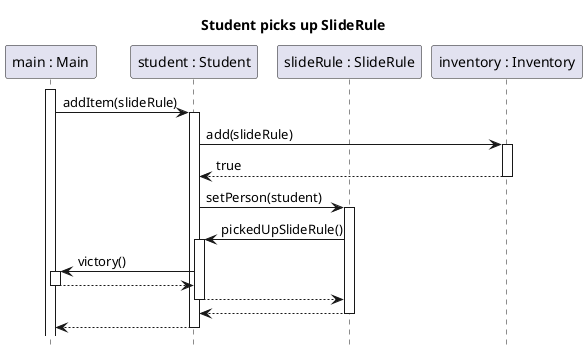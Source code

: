 @startuml student-pickup-sliderule

title Student picks up SlideRule
hide footbox

participant "main : Main" as main
participant "student : Student" as student
participant "slideRule : SlideRule" as slide
participant "inventory : Inventory" as inv
activate main

main-> student ++: addItem(slideRule)
    student -> inv ++: add(slideRule)
    return true
    student -> slide ++: setPerson(student)
	    slide -> student ++: pickedUpSlideRule()
            student -> main ++: victory()
            return
        return
	return
return

@enduml